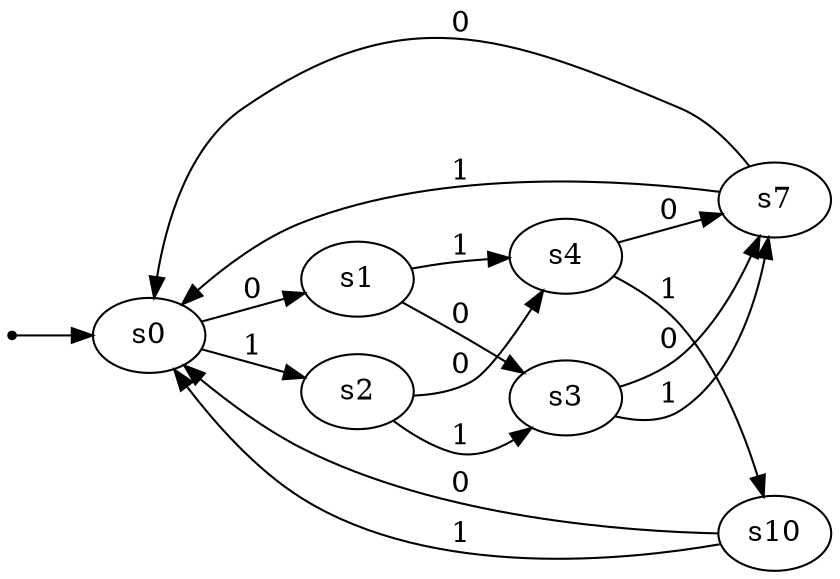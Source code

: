 digraph STG {
rankdir=LR;
INIT [shape=point];
s0 [label="s0"];
s1 [label="s1"];
s2 [label="s2"];
s3 [label="s3"];
s4 [label="s4"];
s7 [label="s7"];
s10 [label="s10"];

INIT -> s0;
s0 -> s1 [label="0"];
s0 -> s2 [label="1"];
s1 -> s3 [label="0"];
s1 -> s4 [label="1"];
s2 -> s4 [label="0"];
s2 -> s3 [label="1"];
s3 -> s7 [label="0"];
s3 -> s7 [label="1"];
s4 -> s7 [label="0"];
s4 -> s10 [label="1"];
s7 -> s0 [label="0"];
s7 -> s0 [label="1"];
s10 -> s0 [label="0"];
s10 -> s0 [label="1"];
}